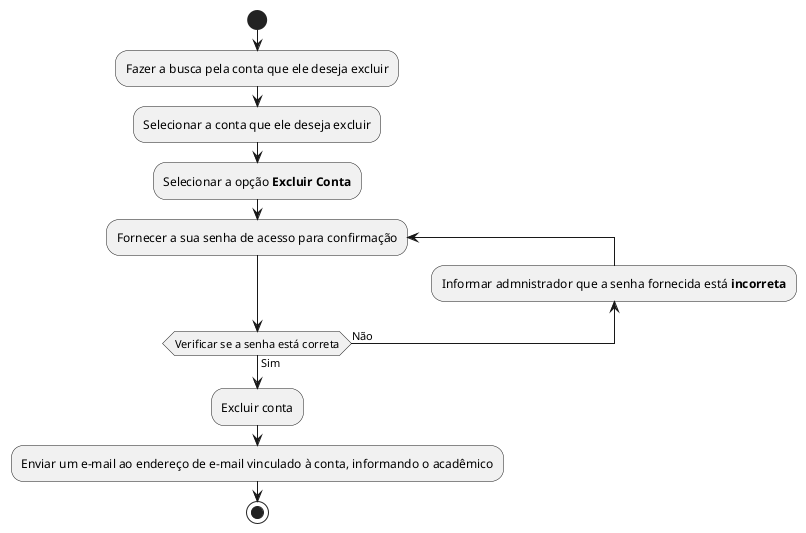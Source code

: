 @startuml excluir-conta

start
:Fazer a busca pela conta que ele deseja excluir;
:Selecionar a conta que ele deseja excluir;
:Selecionar a opção **Excluir Conta**;
repeat :Fornecer a sua senha de acesso para confirmação;
backward :Informar admnistrador que a senha fornecida está **incorreta**;
repeat while (Verificar se a senha está correta) is (Não) not (Sim)
:Excluir conta;
:Enviar um e-mail ao endereço de e-mail vinculado à conta, informando o acadêmico;
stop

@enduml
